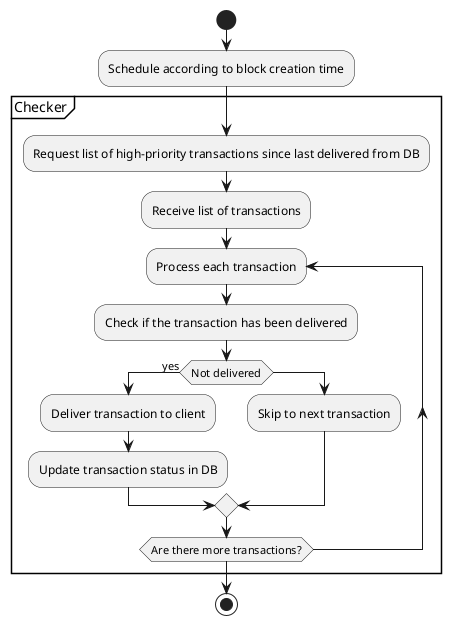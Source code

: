 @startuml
start
:Schedule according to block creation time;
partition Checker {
    :Request list of high-priority transactions since last delivered from DB;
    :Receive list of transactions;
    repeat :Process each transaction;
        :Check if the transaction has been delivered;
        if (Not delivered) then (yes)
            :Deliver transaction to client;
            :Update transaction status in DB;
        else
            :Skip to next transaction;
        endif
    repeat while (Are there more transactions?)
}
stop
@enduml
